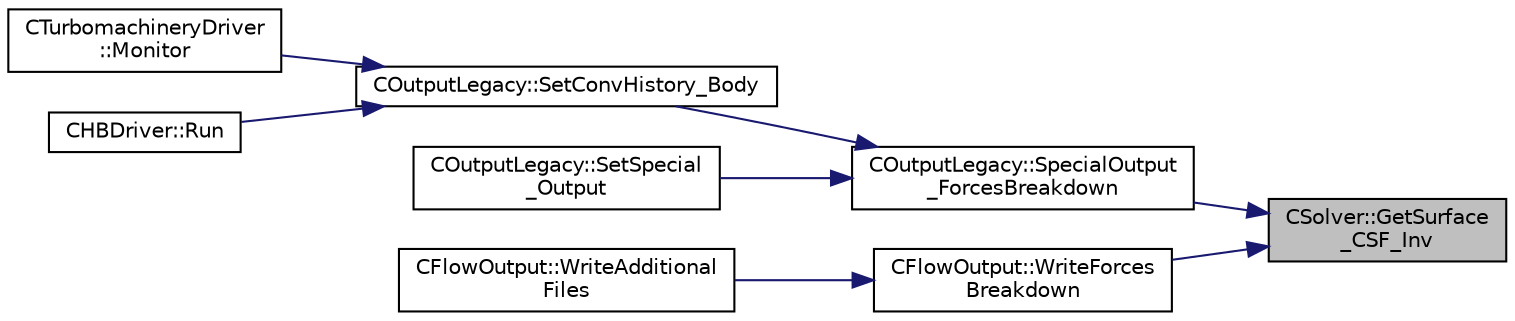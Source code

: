 digraph "CSolver::GetSurface_CSF_Inv"
{
 // LATEX_PDF_SIZE
  edge [fontname="Helvetica",fontsize="10",labelfontname="Helvetica",labelfontsize="10"];
  node [fontname="Helvetica",fontsize="10",shape=record];
  rankdir="RL";
  Node1 [label="CSolver::GetSurface\l_CSF_Inv",height=0.2,width=0.4,color="black", fillcolor="grey75", style="filled", fontcolor="black",tooltip="A virtual member."];
  Node1 -> Node2 [dir="back",color="midnightblue",fontsize="10",style="solid",fontname="Helvetica"];
  Node2 [label="COutputLegacy::SpecialOutput\l_ForcesBreakdown",height=0.2,width=0.4,color="black", fillcolor="white", style="filled",URL="$classCOutputLegacy.html#a7769476ac1ae8b5d44c8e3c90d81ed76",tooltip="Write the history file and the convergence on the screen for serial computations."];
  Node2 -> Node3 [dir="back",color="midnightblue",fontsize="10",style="solid",fontname="Helvetica"];
  Node3 [label="COutputLegacy::SetConvHistory_Body",height=0.2,width=0.4,color="black", fillcolor="white", style="filled",URL="$classCOutputLegacy.html#a217cc0d778a3828499189a9debee47c6",tooltip="Write the history file and the convergence on the screen for serial computations."];
  Node3 -> Node4 [dir="back",color="midnightblue",fontsize="10",style="solid",fontname="Helvetica"];
  Node4 [label="CTurbomachineryDriver\l::Monitor",height=0.2,width=0.4,color="black", fillcolor="white", style="filled",URL="$classCTurbomachineryDriver.html#a46d71c90157f3116888e41d0789be956",tooltip="Monitor the computation."];
  Node3 -> Node5 [dir="back",color="midnightblue",fontsize="10",style="solid",fontname="Helvetica"];
  Node5 [label="CHBDriver::Run",height=0.2,width=0.4,color="black", fillcolor="white", style="filled",URL="$classCHBDriver.html#a741b28f789c77858055bdea1d5716f21",tooltip="Run a single iteration of a Harmonic Balance problem."];
  Node2 -> Node6 [dir="back",color="midnightblue",fontsize="10",style="solid",fontname="Helvetica"];
  Node6 [label="COutputLegacy::SetSpecial\l_Output",height=0.2,width=0.4,color="black", fillcolor="white", style="filled",URL="$classCOutputLegacy.html#ab087aa06a268f2a2b96ead0cd32c0c41",tooltip="Writes the special output files."];
  Node1 -> Node7 [dir="back",color="midnightblue",fontsize="10",style="solid",fontname="Helvetica"];
  Node7 [label="CFlowOutput::WriteForces\lBreakdown",height=0.2,width=0.4,color="black", fillcolor="white", style="filled",URL="$classCFlowOutput.html#aff6a6f11c9f53f559bab9ca94b21cd2a",tooltip="Write the forces breakdown file."];
  Node7 -> Node8 [dir="back",color="midnightblue",fontsize="10",style="solid",fontname="Helvetica"];
  Node8 [label="CFlowOutput::WriteAdditional\lFiles",height=0.2,width=0.4,color="black", fillcolor="white", style="filled",URL="$classCFlowOutput.html#aaac3fb7b2575967b157c306065ab1ea8",tooltip="Write any additional files defined for the current solver."];
}
